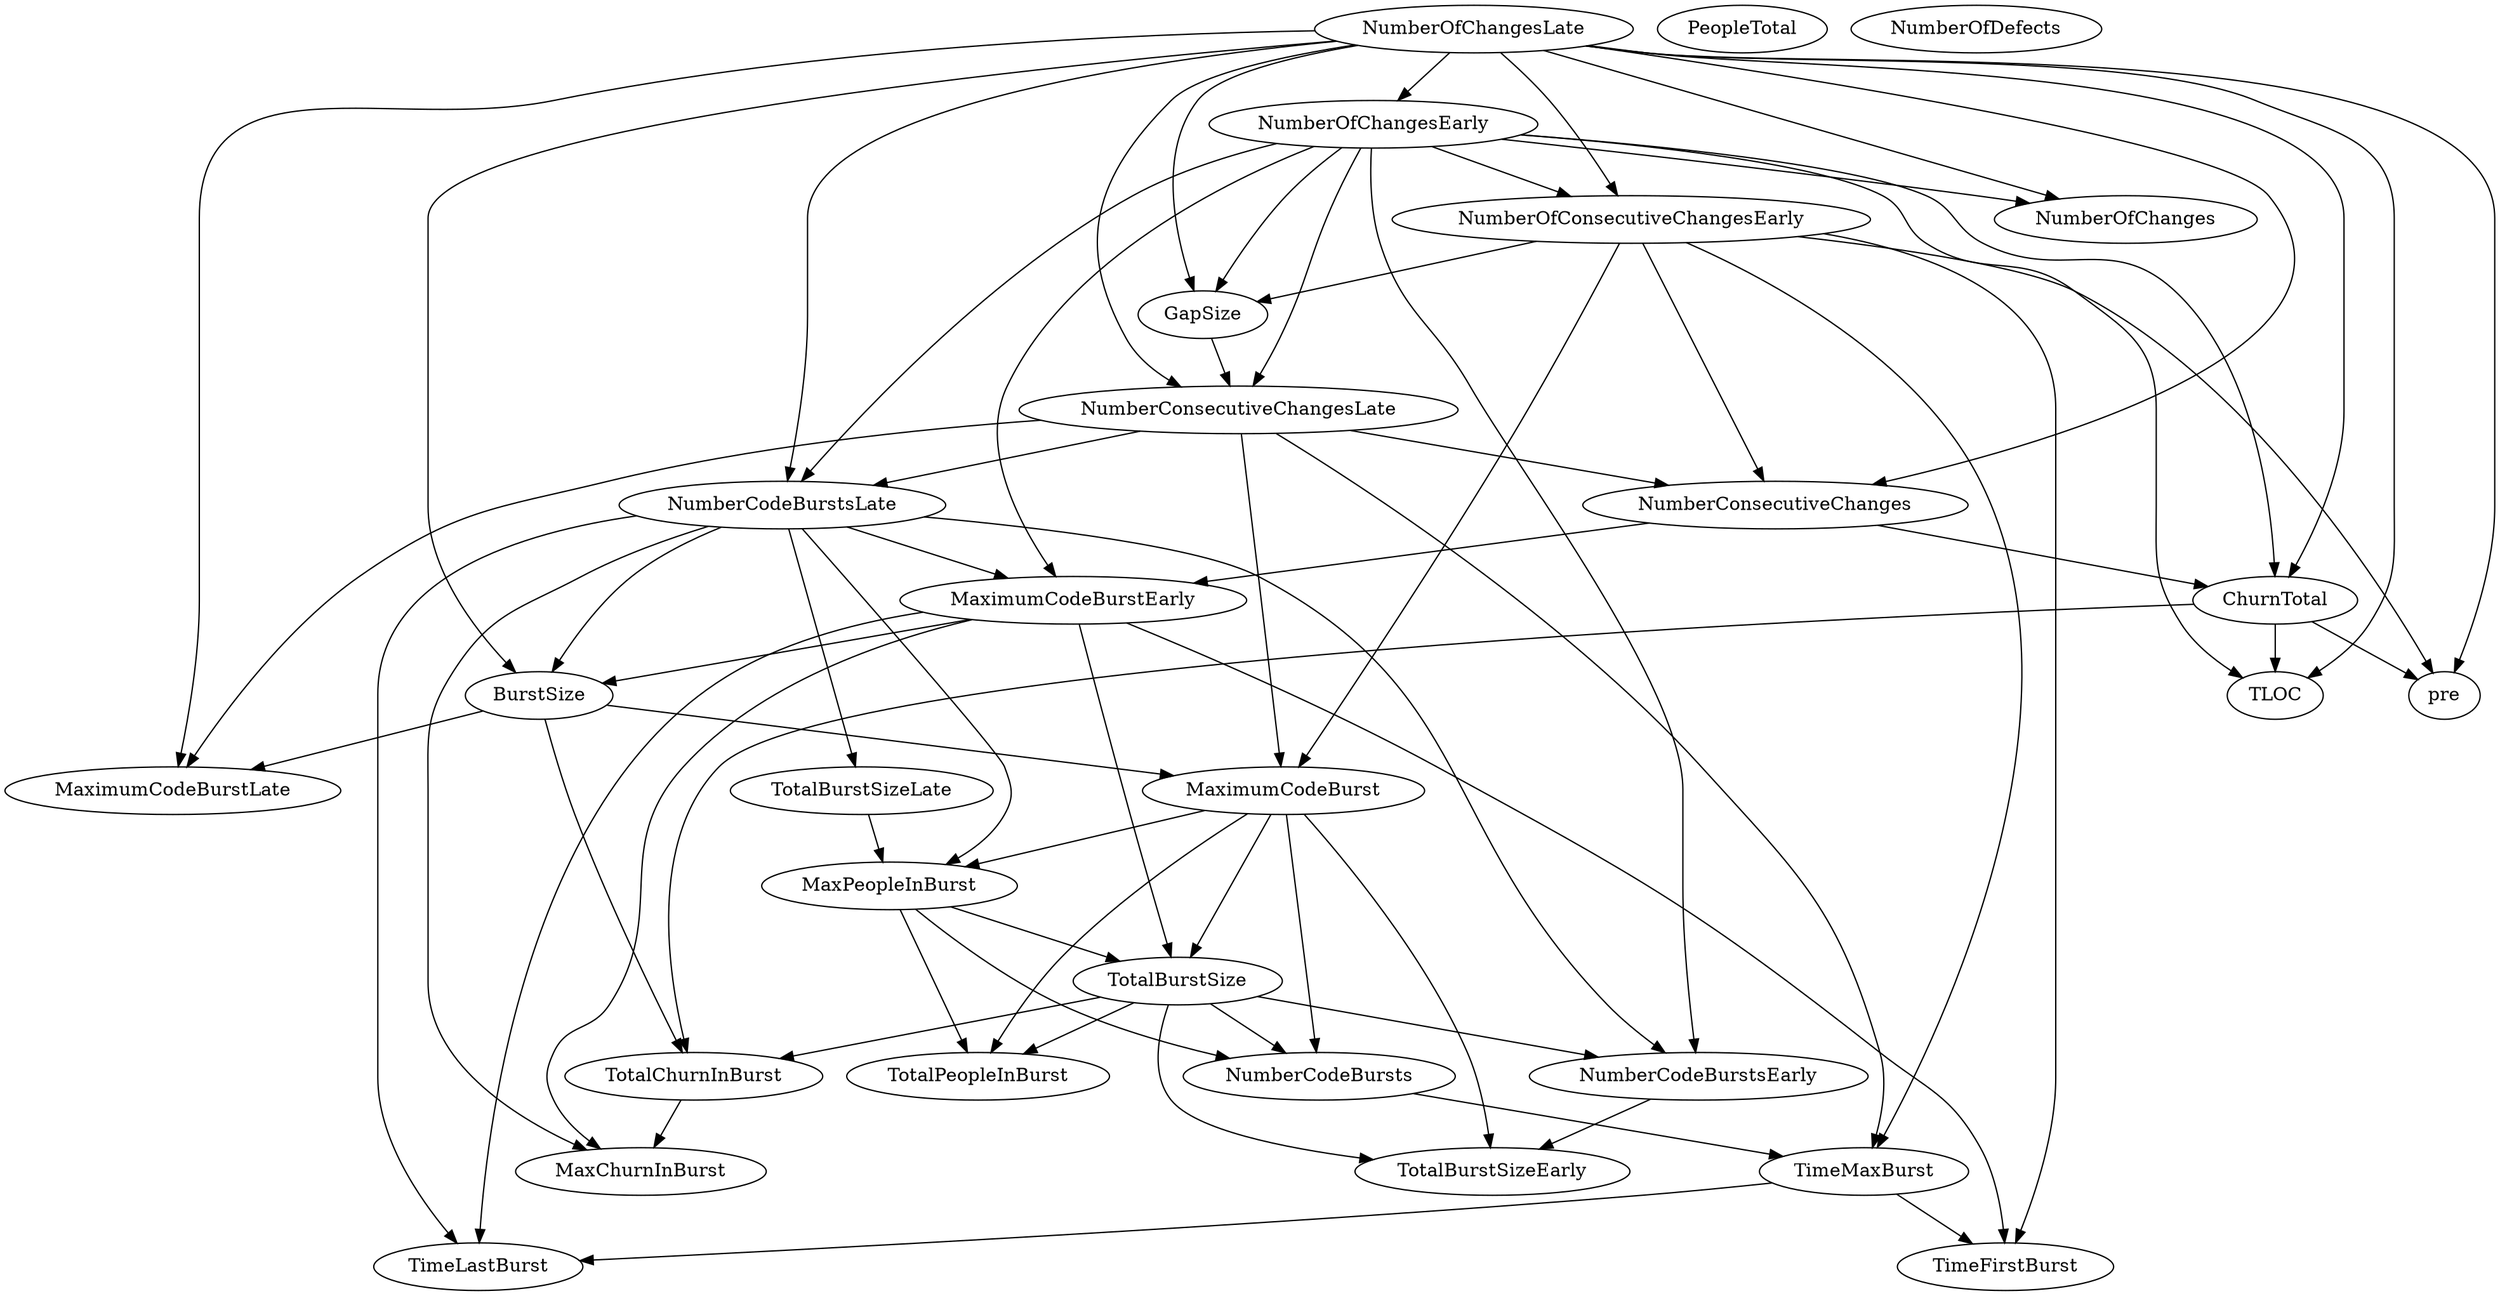 digraph {
   TotalPeopleInBurst;
   MaximumCodeBurstLate;
   NumberOfChanges;
   MaxPeopleInBurst;
   TotalBurstSizeLate;
   NumberCodeBurstsLate;
   NumberOfChangesLate;
   NumberOfChangesEarly;
   MaxChurnInBurst;
   MaximumCodeBurstEarly;
   NumberCodeBurstsEarly;
   TimeFirstBurst;
   TotalChurnInBurst;
   ChurnTotal;
   MaximumCodeBurst;
   NumberOfConsecutiveChangesEarly;
   NumberConsecutiveChangesLate;
   TotalBurstSizeEarly;
   TotalBurstSize;
   TimeMaxBurst;
   NumberConsecutiveChanges;
   TimeLastBurst;
   NumberCodeBursts;
   PeopleTotal;
   pre;
   NumberOfDefects;
   TLOC;
   GapSize;
   BurstSize;
   MaxPeopleInBurst -> TotalPeopleInBurst;
   MaxPeopleInBurst -> TotalBurstSize;
   MaxPeopleInBurst -> NumberCodeBursts;
   TotalBurstSizeLate -> MaxPeopleInBurst;
   NumberCodeBurstsLate -> MaxPeopleInBurst;
   NumberCodeBurstsLate -> TotalBurstSizeLate;
   NumberCodeBurstsLate -> MaxChurnInBurst;
   NumberCodeBurstsLate -> MaximumCodeBurstEarly;
   NumberCodeBurstsLate -> NumberCodeBurstsEarly;
   NumberCodeBurstsLate -> TimeLastBurst;
   NumberCodeBurstsLate -> BurstSize;
   NumberOfChangesLate -> MaximumCodeBurstLate;
   NumberOfChangesLate -> NumberOfChanges;
   NumberOfChangesLate -> NumberCodeBurstsLate;
   NumberOfChangesLate -> NumberOfChangesEarly;
   NumberOfChangesLate -> ChurnTotal;
   NumberOfChangesLate -> NumberOfConsecutiveChangesEarly;
   NumberOfChangesLate -> NumberConsecutiveChangesLate;
   NumberOfChangesLate -> NumberConsecutiveChanges;
   NumberOfChangesLate -> pre;
   NumberOfChangesLate -> TLOC;
   NumberOfChangesLate -> GapSize;
   NumberOfChangesLate -> BurstSize;
   NumberOfChangesEarly -> NumberOfChanges;
   NumberOfChangesEarly -> NumberCodeBurstsLate;
   NumberOfChangesEarly -> MaximumCodeBurstEarly;
   NumberOfChangesEarly -> NumberCodeBurstsEarly;
   NumberOfChangesEarly -> ChurnTotal;
   NumberOfChangesEarly -> NumberOfConsecutiveChangesEarly;
   NumberOfChangesEarly -> NumberConsecutiveChangesLate;
   NumberOfChangesEarly -> TLOC;
   NumberOfChangesEarly -> GapSize;
   MaximumCodeBurstEarly -> MaxChurnInBurst;
   MaximumCodeBurstEarly -> TimeFirstBurst;
   MaximumCodeBurstEarly -> TotalBurstSize;
   MaximumCodeBurstEarly -> TimeLastBurst;
   MaximumCodeBurstEarly -> BurstSize;
   NumberCodeBurstsEarly -> TotalBurstSizeEarly;
   TotalChurnInBurst -> MaxChurnInBurst;
   ChurnTotal -> TotalChurnInBurst;
   ChurnTotal -> pre;
   ChurnTotal -> TLOC;
   MaximumCodeBurst -> TotalPeopleInBurst;
   MaximumCodeBurst -> MaxPeopleInBurst;
   MaximumCodeBurst -> TotalBurstSizeEarly;
   MaximumCodeBurst -> TotalBurstSize;
   MaximumCodeBurst -> NumberCodeBursts;
   NumberOfConsecutiveChangesEarly -> TimeFirstBurst;
   NumberOfConsecutiveChangesEarly -> MaximumCodeBurst;
   NumberOfConsecutiveChangesEarly -> TimeMaxBurst;
   NumberOfConsecutiveChangesEarly -> NumberConsecutiveChanges;
   NumberOfConsecutiveChangesEarly -> pre;
   NumberOfConsecutiveChangesEarly -> GapSize;
   NumberConsecutiveChangesLate -> MaximumCodeBurstLate;
   NumberConsecutiveChangesLate -> NumberCodeBurstsLate;
   NumberConsecutiveChangesLate -> MaximumCodeBurst;
   NumberConsecutiveChangesLate -> TimeMaxBurst;
   NumberConsecutiveChangesLate -> NumberConsecutiveChanges;
   TotalBurstSize -> TotalPeopleInBurst;
   TotalBurstSize -> NumberCodeBurstsEarly;
   TotalBurstSize -> TotalChurnInBurst;
   TotalBurstSize -> TotalBurstSizeEarly;
   TotalBurstSize -> NumberCodeBursts;
   TimeMaxBurst -> TimeFirstBurst;
   TimeMaxBurst -> TimeLastBurst;
   NumberConsecutiveChanges -> MaximumCodeBurstEarly;
   NumberConsecutiveChanges -> ChurnTotal;
   NumberCodeBursts -> TimeMaxBurst;
   GapSize -> NumberConsecutiveChangesLate;
   BurstSize -> MaximumCodeBurstLate;
   BurstSize -> TotalChurnInBurst;
   BurstSize -> MaximumCodeBurst;
}
